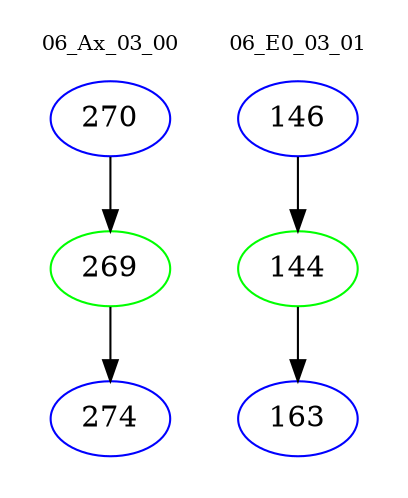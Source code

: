 digraph{
subgraph cluster_0 {
color = white
label = "06_Ax_03_00";
fontsize=10;
T0_270 [label="270", color="blue"]
T0_270 -> T0_269 [color="black"]
T0_269 [label="269", color="green"]
T0_269 -> T0_274 [color="black"]
T0_274 [label="274", color="blue"]
}
subgraph cluster_1 {
color = white
label = "06_E0_03_01";
fontsize=10;
T1_146 [label="146", color="blue"]
T1_146 -> T1_144 [color="black"]
T1_144 [label="144", color="green"]
T1_144 -> T1_163 [color="black"]
T1_163 [label="163", color="blue"]
}
}
